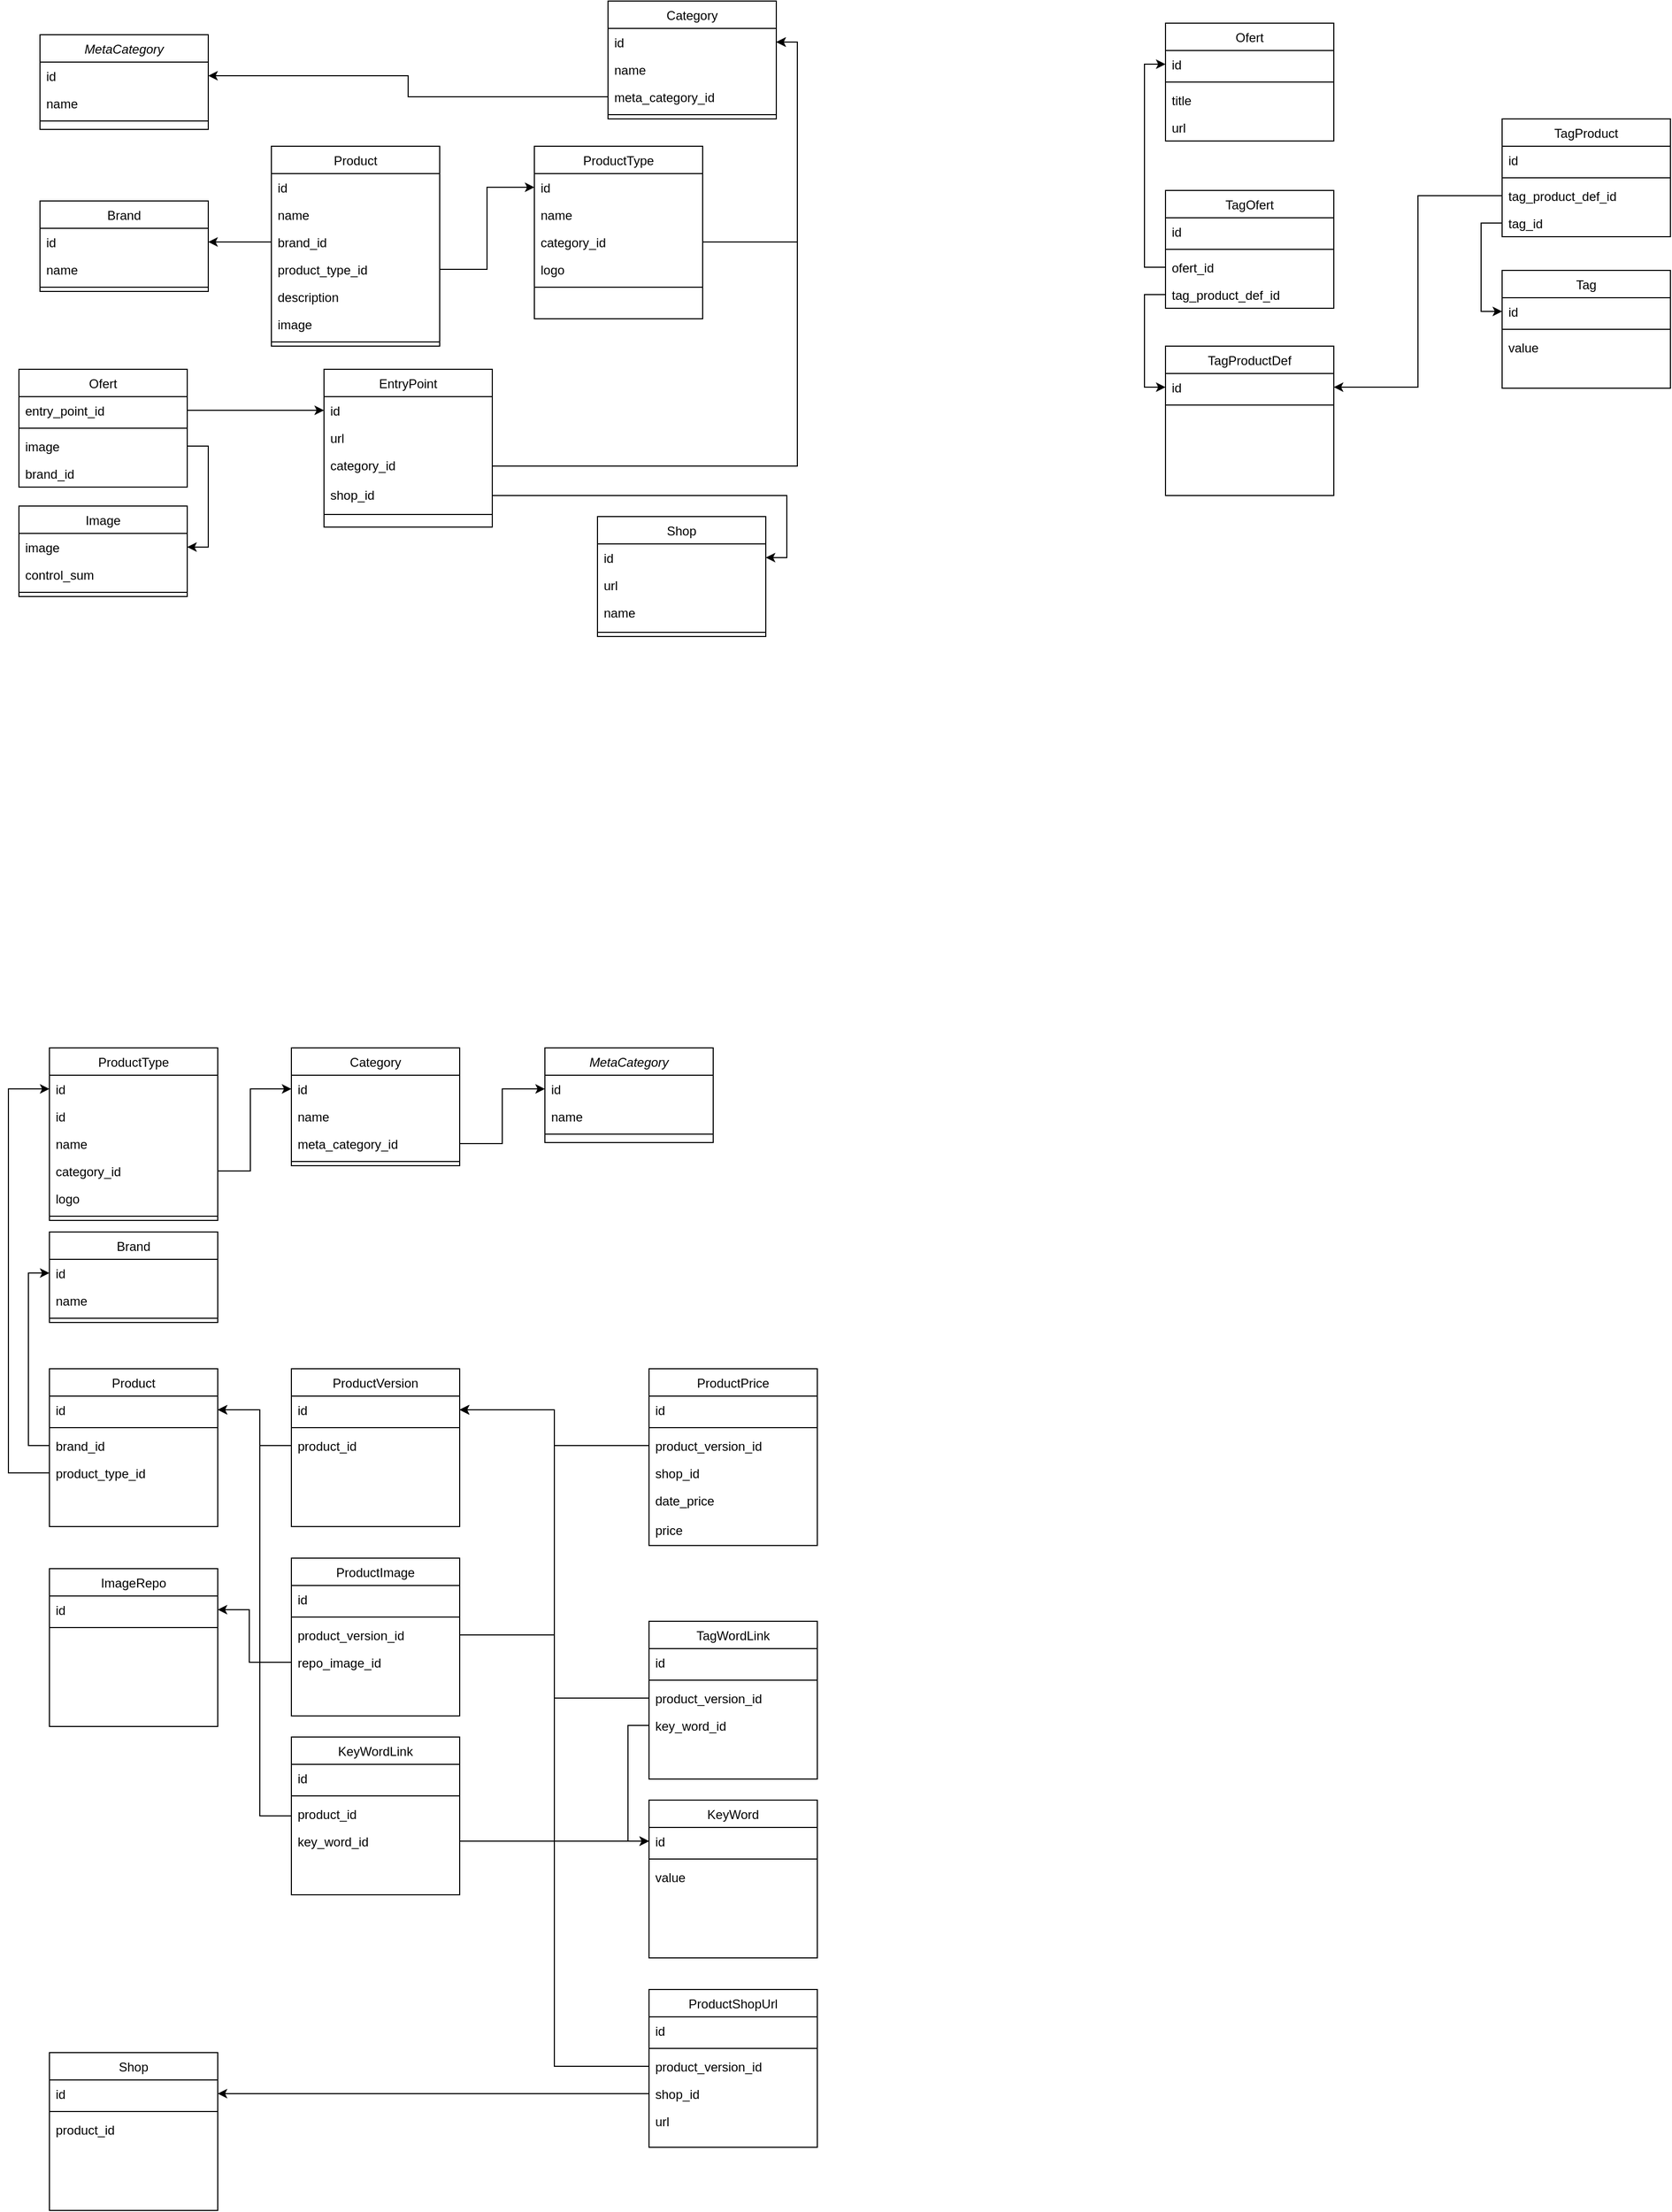 <mxfile version="13.8.5" type="github">
  <diagram id="C5RBs43oDa-KdzZeNtuy" name="Page-1">
    <mxGraphModel dx="1673" dy="896" grid="1" gridSize="10" guides="1" tooltips="1" connect="1" arrows="1" fold="1" page="1" pageScale="1" pageWidth="827" pageHeight="1169" math="0" shadow="0">
      <root>
        <mxCell id="WIyWlLk6GJQsqaUBKTNV-0" />
        <mxCell id="WIyWlLk6GJQsqaUBKTNV-1" parent="WIyWlLk6GJQsqaUBKTNV-0" />
        <mxCell id="pSO7c9IyqruNcpFI6PYj-7" style="edgeStyle=orthogonalEdgeStyle;rounded=0;orthogonalLoop=1;jettySize=auto;html=1;exitX=1;exitY=0.5;exitDx=0;exitDy=0;" parent="WIyWlLk6GJQsqaUBKTNV-1" source="pSO7c9IyqruNcpFI6PYj-18" target="zkfFHV4jXpPFQw0GAbJ--14" edge="1">
          <mxGeometry relative="1" as="geometry" />
        </mxCell>
        <mxCell id="pSO7c9IyqruNcpFI6PYj-8" style="edgeStyle=orthogonalEdgeStyle;rounded=0;orthogonalLoop=1;jettySize=auto;html=1;exitX=0;exitY=0.5;exitDx=0;exitDy=0;entryX=1;entryY=0.5;entryDx=0;entryDy=0;" parent="WIyWlLk6GJQsqaUBKTNV-1" source="zkfFHV4jXpPFQw0GAbJ--19" target="zkfFHV4jXpPFQw0GAbJ--1" edge="1">
          <mxGeometry relative="1" as="geometry" />
        </mxCell>
        <mxCell id="pSO7c9IyqruNcpFI6PYj-9" style="edgeStyle=orthogonalEdgeStyle;rounded=0;orthogonalLoop=1;jettySize=auto;html=1;exitX=1;exitY=0.5;exitDx=0;exitDy=0;entryX=1;entryY=0.5;entryDx=0;entryDy=0;" parent="WIyWlLk6GJQsqaUBKTNV-1" source="zkfFHV4jXpPFQw0GAbJ--8" target="pSO7c9IyqruNcpFI6PYj-34" edge="1">
          <mxGeometry relative="1" as="geometry" />
        </mxCell>
        <mxCell id="pSO7c9IyqruNcpFI6PYj-17" style="edgeStyle=orthogonalEdgeStyle;rounded=0;orthogonalLoop=1;jettySize=auto;html=1;entryX=1;entryY=0.5;entryDx=0;entryDy=0;" parent="WIyWlLk6GJQsqaUBKTNV-1" source="pSO7c9IyqruNcpFI6PYj-16" target="pSO7c9IyqruNcpFI6PYj-12" edge="1">
          <mxGeometry relative="1" as="geometry" />
        </mxCell>
        <mxCell id="zkfFHV4jXpPFQw0GAbJ--0" value="MetaCategory" style="swimlane;fontStyle=2;align=center;verticalAlign=top;childLayout=stackLayout;horizontal=1;startSize=26;horizontalStack=0;resizeParent=1;resizeLast=0;collapsible=1;marginBottom=0;rounded=0;shadow=0;strokeWidth=1;" parent="WIyWlLk6GJQsqaUBKTNV-1" vertex="1">
          <mxGeometry x="50" y="42" width="160" height="90" as="geometry">
            <mxRectangle x="230" y="140" width="160" height="26" as="alternateBounds" />
          </mxGeometry>
        </mxCell>
        <mxCell id="zkfFHV4jXpPFQw0GAbJ--1" value="id" style="text;align=left;verticalAlign=top;spacingLeft=4;spacingRight=4;overflow=hidden;rotatable=0;points=[[0,0.5],[1,0.5]];portConstraint=eastwest;" parent="zkfFHV4jXpPFQw0GAbJ--0" vertex="1">
          <mxGeometry y="26" width="160" height="26" as="geometry" />
        </mxCell>
        <mxCell id="pSO7c9IyqruNcpFI6PYj-35" value="name" style="text;align=left;verticalAlign=top;spacingLeft=4;spacingRight=4;overflow=hidden;rotatable=0;points=[[0,0.5],[1,0.5]];portConstraint=eastwest;" parent="zkfFHV4jXpPFQw0GAbJ--0" vertex="1">
          <mxGeometry y="52" width="160" height="26" as="geometry" />
        </mxCell>
        <mxCell id="zkfFHV4jXpPFQw0GAbJ--4" value="" style="line;html=1;strokeWidth=1;align=left;verticalAlign=middle;spacingTop=-1;spacingLeft=3;spacingRight=3;rotatable=0;labelPosition=right;points=[];portConstraint=eastwest;" parent="zkfFHV4jXpPFQw0GAbJ--0" vertex="1">
          <mxGeometry y="78" width="160" height="8" as="geometry" />
        </mxCell>
        <mxCell id="zkfFHV4jXpPFQw0GAbJ--17" value="Category" style="swimlane;fontStyle=0;align=center;verticalAlign=top;childLayout=stackLayout;horizontal=1;startSize=26;horizontalStack=0;resizeParent=1;resizeLast=0;collapsible=1;marginBottom=0;rounded=0;shadow=0;strokeWidth=1;" parent="WIyWlLk6GJQsqaUBKTNV-1" vertex="1">
          <mxGeometry x="590" y="10" width="160" height="112" as="geometry">
            <mxRectangle x="550" y="140" width="160" height="26" as="alternateBounds" />
          </mxGeometry>
        </mxCell>
        <mxCell id="pSO7c9IyqruNcpFI6PYj-34" value="id" style="text;align=left;verticalAlign=top;spacingLeft=4;spacingRight=4;overflow=hidden;rotatable=0;points=[[0,0.5],[1,0.5]];portConstraint=eastwest;" parent="zkfFHV4jXpPFQw0GAbJ--17" vertex="1">
          <mxGeometry y="26" width="160" height="26" as="geometry" />
        </mxCell>
        <mxCell id="zkfFHV4jXpPFQw0GAbJ--18" value="name" style="text;align=left;verticalAlign=top;spacingLeft=4;spacingRight=4;overflow=hidden;rotatable=0;points=[[0,0.5],[1,0.5]];portConstraint=eastwest;" parent="zkfFHV4jXpPFQw0GAbJ--17" vertex="1">
          <mxGeometry y="52" width="160" height="26" as="geometry" />
        </mxCell>
        <mxCell id="zkfFHV4jXpPFQw0GAbJ--19" value="meta_category_id" style="text;align=left;verticalAlign=top;spacingLeft=4;spacingRight=4;overflow=hidden;rotatable=0;points=[[0,0.5],[1,0.5]];portConstraint=eastwest;rounded=0;shadow=0;html=0;" parent="zkfFHV4jXpPFQw0GAbJ--17" vertex="1">
          <mxGeometry y="78" width="160" height="26" as="geometry" />
        </mxCell>
        <mxCell id="zkfFHV4jXpPFQw0GAbJ--23" value="" style="line;html=1;strokeWidth=1;align=left;verticalAlign=middle;spacingTop=-1;spacingLeft=3;spacingRight=3;rotatable=0;labelPosition=right;points=[];portConstraint=eastwest;" parent="zkfFHV4jXpPFQw0GAbJ--17" vertex="1">
          <mxGeometry y="104" width="160" height="8" as="geometry" />
        </mxCell>
        <mxCell id="pSO7c9IyqruNcpFI6PYj-22" style="edgeStyle=orthogonalEdgeStyle;rounded=0;orthogonalLoop=1;jettySize=auto;html=1;" parent="WIyWlLk6GJQsqaUBKTNV-1" source="pSO7c9IyqruNcpFI6PYj-4" target="pSO7c9IyqruNcpFI6PYj-21" edge="1">
          <mxGeometry relative="1" as="geometry" />
        </mxCell>
        <mxCell id="pSO7c9IyqruNcpFI6PYj-27" value="Product" style="swimlane;fontStyle=0;align=center;verticalAlign=top;childLayout=stackLayout;horizontal=1;startSize=26;horizontalStack=0;resizeParent=1;resizeLast=0;collapsible=1;marginBottom=0;rounded=0;shadow=0;strokeWidth=1;" parent="WIyWlLk6GJQsqaUBKTNV-1" vertex="1">
          <mxGeometry x="270" y="148" width="160" height="190" as="geometry">
            <mxRectangle x="550" y="140" width="160" height="26" as="alternateBounds" />
          </mxGeometry>
        </mxCell>
        <mxCell id="pSO7c9IyqruNcpFI6PYj-33" value="id" style="text;align=left;verticalAlign=top;spacingLeft=4;spacingRight=4;overflow=hidden;rotatable=0;points=[[0,0.5],[1,0.5]];portConstraint=eastwest;" parent="pSO7c9IyqruNcpFI6PYj-27" vertex="1">
          <mxGeometry y="26" width="160" height="26" as="geometry" />
        </mxCell>
        <mxCell id="pSO7c9IyqruNcpFI6PYj-28" value="name" style="text;align=left;verticalAlign=top;spacingLeft=4;spacingRight=4;overflow=hidden;rotatable=0;points=[[0,0.5],[1,0.5]];portConstraint=eastwest;" parent="pSO7c9IyqruNcpFI6PYj-27" vertex="1">
          <mxGeometry y="52" width="160" height="26" as="geometry" />
        </mxCell>
        <mxCell id="pSO7c9IyqruNcpFI6PYj-36" value="brand_id" style="text;align=left;verticalAlign=top;spacingLeft=4;spacingRight=4;overflow=hidden;rotatable=0;points=[[0,0.5],[1,0.5]];portConstraint=eastwest;rounded=0;shadow=0;html=0;" parent="pSO7c9IyqruNcpFI6PYj-27" vertex="1">
          <mxGeometry y="78" width="160" height="26" as="geometry" />
        </mxCell>
        <mxCell id="pSO7c9IyqruNcpFI6PYj-46" value="product_type_id" style="text;align=left;verticalAlign=top;spacingLeft=4;spacingRight=4;overflow=hidden;rotatable=0;points=[[0,0.5],[1,0.5]];portConstraint=eastwest;rounded=0;shadow=0;html=0;" parent="pSO7c9IyqruNcpFI6PYj-27" vertex="1">
          <mxGeometry y="104" width="160" height="26" as="geometry" />
        </mxCell>
        <mxCell id="pSO7c9IyqruNcpFI6PYj-29" value="description" style="text;align=left;verticalAlign=top;spacingLeft=4;spacingRight=4;overflow=hidden;rotatable=0;points=[[0,0.5],[1,0.5]];portConstraint=eastwest;rounded=0;shadow=0;html=0;" parent="pSO7c9IyqruNcpFI6PYj-27" vertex="1">
          <mxGeometry y="130" width="160" height="26" as="geometry" />
        </mxCell>
        <mxCell id="pSO7c9IyqruNcpFI6PYj-31" value="image" style="text;align=left;verticalAlign=top;spacingLeft=4;spacingRight=4;overflow=hidden;rotatable=0;points=[[0,0.5],[1,0.5]];portConstraint=eastwest;rounded=0;shadow=0;html=0;" parent="pSO7c9IyqruNcpFI6PYj-27" vertex="1">
          <mxGeometry y="156" width="160" height="26" as="geometry" />
        </mxCell>
        <mxCell id="pSO7c9IyqruNcpFI6PYj-30" value="" style="line;html=1;strokeWidth=1;align=left;verticalAlign=middle;spacingTop=-1;spacingLeft=3;spacingRight=3;rotatable=0;labelPosition=right;points=[];portConstraint=eastwest;" parent="pSO7c9IyqruNcpFI6PYj-27" vertex="1">
          <mxGeometry y="182" width="160" height="8" as="geometry" />
        </mxCell>
        <mxCell id="pSO7c9IyqruNcpFI6PYj-37" style="edgeStyle=orthogonalEdgeStyle;rounded=0;orthogonalLoop=1;jettySize=auto;html=1;entryX=1;entryY=0.5;entryDx=0;entryDy=0;" parent="WIyWlLk6GJQsqaUBKTNV-1" source="pSO7c9IyqruNcpFI6PYj-36" target="pSO7c9IyqruNcpFI6PYj-1" edge="1">
          <mxGeometry relative="1" as="geometry" />
        </mxCell>
        <mxCell id="zkfFHV4jXpPFQw0GAbJ--6" value="EntryPoint" style="swimlane;fontStyle=0;align=center;verticalAlign=top;childLayout=stackLayout;horizontal=1;startSize=26;horizontalStack=0;resizeParent=1;resizeLast=0;collapsible=1;marginBottom=0;rounded=0;shadow=0;strokeWidth=1;" parent="WIyWlLk6GJQsqaUBKTNV-1" vertex="1">
          <mxGeometry x="320" y="360" width="160" height="150" as="geometry">
            <mxRectangle x="254" y="380" width="160" height="26" as="alternateBounds" />
          </mxGeometry>
        </mxCell>
        <mxCell id="pSO7c9IyqruNcpFI6PYj-21" value="id" style="text;align=left;verticalAlign=top;spacingLeft=4;spacingRight=4;overflow=hidden;rotatable=0;points=[[0,0.5],[1,0.5]];portConstraint=eastwest;" parent="zkfFHV4jXpPFQw0GAbJ--6" vertex="1">
          <mxGeometry y="26" width="160" height="26" as="geometry" />
        </mxCell>
        <mxCell id="zkfFHV4jXpPFQw0GAbJ--7" value="url" style="text;align=left;verticalAlign=top;spacingLeft=4;spacingRight=4;overflow=hidden;rotatable=0;points=[[0,0.5],[1,0.5]];portConstraint=eastwest;" parent="zkfFHV4jXpPFQw0GAbJ--6" vertex="1">
          <mxGeometry y="52" width="160" height="26" as="geometry" />
        </mxCell>
        <mxCell id="zkfFHV4jXpPFQw0GAbJ--8" value="category_id&#xa;" style="text;align=left;verticalAlign=top;spacingLeft=4;spacingRight=4;overflow=hidden;rotatable=0;points=[[0,0.5],[1,0.5]];portConstraint=eastwest;rounded=0;shadow=0;html=0;" parent="zkfFHV4jXpPFQw0GAbJ--6" vertex="1">
          <mxGeometry y="78" width="160" height="28" as="geometry" />
        </mxCell>
        <mxCell id="pSO7c9IyqruNcpFI6PYj-16" value="shop_id" style="text;align=left;verticalAlign=top;spacingLeft=4;spacingRight=4;overflow=hidden;rotatable=0;points=[[0,0.5],[1,0.5]];portConstraint=eastwest;rounded=0;shadow=0;html=0;" parent="zkfFHV4jXpPFQw0GAbJ--6" vertex="1">
          <mxGeometry y="106" width="160" height="28" as="geometry" />
        </mxCell>
        <mxCell id="zkfFHV4jXpPFQw0GAbJ--9" value="" style="line;html=1;strokeWidth=1;align=left;verticalAlign=middle;spacingTop=-1;spacingLeft=3;spacingRight=3;rotatable=0;labelPosition=right;points=[];portConstraint=eastwest;" parent="zkfFHV4jXpPFQw0GAbJ--6" vertex="1">
          <mxGeometry y="134" width="160" height="8" as="geometry" />
        </mxCell>
        <mxCell id="pSO7c9IyqruNcpFI6PYj-0" value="Brand" style="swimlane;fontStyle=0;align=center;verticalAlign=top;childLayout=stackLayout;horizontal=1;startSize=26;horizontalStack=0;resizeParent=1;resizeLast=0;collapsible=1;marginBottom=0;rounded=0;shadow=0;strokeWidth=1;" parent="WIyWlLk6GJQsqaUBKTNV-1" vertex="1">
          <mxGeometry x="50" y="200" width="160" height="86" as="geometry">
            <mxRectangle x="340" y="380" width="170" height="26" as="alternateBounds" />
          </mxGeometry>
        </mxCell>
        <mxCell id="pSO7c9IyqruNcpFI6PYj-1" value="id" style="text;align=left;verticalAlign=top;spacingLeft=4;spacingRight=4;overflow=hidden;rotatable=0;points=[[0,0.5],[1,0.5]];portConstraint=eastwest;" parent="pSO7c9IyqruNcpFI6PYj-0" vertex="1">
          <mxGeometry y="26" width="160" height="26" as="geometry" />
        </mxCell>
        <mxCell id="pSO7c9IyqruNcpFI6PYj-25" value="name" style="text;align=left;verticalAlign=top;spacingLeft=4;spacingRight=4;overflow=hidden;rotatable=0;points=[[0,0.5],[1,0.5]];portConstraint=eastwest;" parent="pSO7c9IyqruNcpFI6PYj-0" vertex="1">
          <mxGeometry y="52" width="160" height="26" as="geometry" />
        </mxCell>
        <mxCell id="pSO7c9IyqruNcpFI6PYj-2" value="" style="line;html=1;strokeWidth=1;align=left;verticalAlign=middle;spacingTop=-1;spacingLeft=3;spacingRight=3;rotatable=0;labelPosition=right;points=[];portConstraint=eastwest;" parent="pSO7c9IyqruNcpFI6PYj-0" vertex="1">
          <mxGeometry y="78" width="160" height="8" as="geometry" />
        </mxCell>
        <mxCell id="pSO7c9IyqruNcpFI6PYj-39" value="ProductType" style="swimlane;fontStyle=0;align=center;verticalAlign=top;childLayout=stackLayout;horizontal=1;startSize=26;horizontalStack=0;resizeParent=1;resizeLast=0;collapsible=1;marginBottom=0;rounded=0;shadow=0;strokeWidth=1;" parent="WIyWlLk6GJQsqaUBKTNV-1" vertex="1">
          <mxGeometry x="520" y="148" width="160" height="164" as="geometry">
            <mxRectangle x="550" y="140" width="160" height="26" as="alternateBounds" />
          </mxGeometry>
        </mxCell>
        <mxCell id="pSO7c9IyqruNcpFI6PYj-40" value="id" style="text;align=left;verticalAlign=top;spacingLeft=4;spacingRight=4;overflow=hidden;rotatable=0;points=[[0,0.5],[1,0.5]];portConstraint=eastwest;" parent="pSO7c9IyqruNcpFI6PYj-39" vertex="1">
          <mxGeometry y="26" width="160" height="26" as="geometry" />
        </mxCell>
        <mxCell id="pSO7c9IyqruNcpFI6PYj-41" value="name" style="text;align=left;verticalAlign=top;spacingLeft=4;spacingRight=4;overflow=hidden;rotatable=0;points=[[0,0.5],[1,0.5]];portConstraint=eastwest;" parent="pSO7c9IyqruNcpFI6PYj-39" vertex="1">
          <mxGeometry y="52" width="160" height="26" as="geometry" />
        </mxCell>
        <mxCell id="pSO7c9IyqruNcpFI6PYj-42" value="category_id" style="text;align=left;verticalAlign=top;spacingLeft=4;spacingRight=4;overflow=hidden;rotatable=0;points=[[0,0.5],[1,0.5]];portConstraint=eastwest;rounded=0;shadow=0;html=0;" parent="pSO7c9IyqruNcpFI6PYj-39" vertex="1">
          <mxGeometry y="78" width="160" height="26" as="geometry" />
        </mxCell>
        <mxCell id="pSO7c9IyqruNcpFI6PYj-44" value="logo" style="text;align=left;verticalAlign=top;spacingLeft=4;spacingRight=4;overflow=hidden;rotatable=0;points=[[0,0.5],[1,0.5]];portConstraint=eastwest;rounded=0;shadow=0;html=0;" parent="pSO7c9IyqruNcpFI6PYj-39" vertex="1">
          <mxGeometry y="104" width="160" height="26" as="geometry" />
        </mxCell>
        <mxCell id="pSO7c9IyqruNcpFI6PYj-45" value="" style="line;html=1;strokeWidth=1;align=left;verticalAlign=middle;spacingTop=-1;spacingLeft=3;spacingRight=3;rotatable=0;labelPosition=right;points=[];portConstraint=eastwest;" parent="pSO7c9IyqruNcpFI6PYj-39" vertex="1">
          <mxGeometry y="130" width="160" height="8" as="geometry" />
        </mxCell>
        <mxCell id="pSO7c9IyqruNcpFI6PYj-47" style="edgeStyle=orthogonalEdgeStyle;rounded=0;orthogonalLoop=1;jettySize=auto;html=1;entryX=1;entryY=0.5;entryDx=0;entryDy=0;" parent="WIyWlLk6GJQsqaUBKTNV-1" source="pSO7c9IyqruNcpFI6PYj-42" target="pSO7c9IyqruNcpFI6PYj-34" edge="1">
          <mxGeometry relative="1" as="geometry" />
        </mxCell>
        <mxCell id="pSO7c9IyqruNcpFI6PYj-48" style="edgeStyle=orthogonalEdgeStyle;rounded=0;orthogonalLoop=1;jettySize=auto;html=1;" parent="WIyWlLk6GJQsqaUBKTNV-1" source="pSO7c9IyqruNcpFI6PYj-46" target="pSO7c9IyqruNcpFI6PYj-40" edge="1">
          <mxGeometry relative="1" as="geometry" />
        </mxCell>
        <mxCell id="a9gK2dNZ_xow6PRaigW9-16" style="edgeStyle=orthogonalEdgeStyle;rounded=0;orthogonalLoop=1;jettySize=auto;html=1;exitX=0;exitY=0.5;exitDx=0;exitDy=0;entryX=1;entryY=0.5;entryDx=0;entryDy=0;" parent="WIyWlLk6GJQsqaUBKTNV-1" source="a9gK2dNZ_xow6PRaigW9-15" target="a9gK2dNZ_xow6PRaigW9-7" edge="1">
          <mxGeometry relative="1" as="geometry">
            <Array as="points">
              <mxPoint x="259" y="1383" />
              <mxPoint x="259" y="1349" />
            </Array>
          </mxGeometry>
        </mxCell>
        <mxCell id="a9gK2dNZ_xow6PRaigW9-26" style="edgeStyle=orthogonalEdgeStyle;rounded=0;orthogonalLoop=1;jettySize=auto;html=1;entryX=0;entryY=0.5;entryDx=0;entryDy=0;" parent="WIyWlLk6GJQsqaUBKTNV-1" source="a9gK2dNZ_xow6PRaigW9-25" target="a9gK2dNZ_xow6PRaigW9-23" edge="1">
          <mxGeometry relative="1" as="geometry" />
        </mxCell>
        <mxCell id="a9gK2dNZ_xow6PRaigW9-37" style="edgeStyle=orthogonalEdgeStyle;rounded=0;orthogonalLoop=1;jettySize=auto;html=1;entryX=1;entryY=0.5;entryDx=0;entryDy=0;" parent="WIyWlLk6GJQsqaUBKTNV-1" source="a9gK2dNZ_xow6PRaigW9-28" target="a9gK2dNZ_xow6PRaigW9-13" edge="1">
          <mxGeometry relative="1" as="geometry" />
        </mxCell>
        <mxCell id="a9gK2dNZ_xow6PRaigW9-38" style="edgeStyle=orthogonalEdgeStyle;rounded=0;orthogonalLoop=1;jettySize=auto;html=1;entryX=1;entryY=0.5;entryDx=0;entryDy=0;" parent="WIyWlLk6GJQsqaUBKTNV-1" source="a9gK2dNZ_xow6PRaigW9-20" target="a9gK2dNZ_xow6PRaigW9-13" edge="1">
          <mxGeometry relative="1" as="geometry" />
        </mxCell>
        <mxCell id="pSO7c9IyqruNcpFI6PYj-3" value="Ofert" style="swimlane;fontStyle=0;align=center;verticalAlign=top;childLayout=stackLayout;horizontal=1;startSize=26;horizontalStack=0;resizeParent=1;resizeLast=0;collapsible=1;marginBottom=0;rounded=0;shadow=0;strokeWidth=1;" parent="WIyWlLk6GJQsqaUBKTNV-1" vertex="1">
          <mxGeometry x="30" y="360" width="160" height="112" as="geometry">
            <mxRectangle x="340" y="380" width="170" height="26" as="alternateBounds" />
          </mxGeometry>
        </mxCell>
        <mxCell id="pSO7c9IyqruNcpFI6PYj-4" value="entry_point_id" style="text;align=left;verticalAlign=top;spacingLeft=4;spacingRight=4;overflow=hidden;rotatable=0;points=[[0,0.5],[1,0.5]];portConstraint=eastwest;" parent="pSO7c9IyqruNcpFI6PYj-3" vertex="1">
          <mxGeometry y="26" width="160" height="26" as="geometry" />
        </mxCell>
        <mxCell id="pSO7c9IyqruNcpFI6PYj-5" value="" style="line;html=1;strokeWidth=1;align=left;verticalAlign=middle;spacingTop=-1;spacingLeft=3;spacingRight=3;rotatable=0;labelPosition=right;points=[];portConstraint=eastwest;" parent="pSO7c9IyqruNcpFI6PYj-3" vertex="1">
          <mxGeometry y="52" width="160" height="8" as="geometry" />
        </mxCell>
        <mxCell id="pSO7c9IyqruNcpFI6PYj-18" value="image" style="text;align=left;verticalAlign=top;spacingLeft=4;spacingRight=4;overflow=hidden;rotatable=0;points=[[0,0.5],[1,0.5]];portConstraint=eastwest;" parent="pSO7c9IyqruNcpFI6PYj-3" vertex="1">
          <mxGeometry y="60" width="160" height="26" as="geometry" />
        </mxCell>
        <mxCell id="pSO7c9IyqruNcpFI6PYj-23" value="brand_id" style="text;align=left;verticalAlign=top;spacingLeft=4;spacingRight=4;overflow=hidden;rotatable=0;points=[[0,0.5],[1,0.5]];portConstraint=eastwest;" parent="pSO7c9IyqruNcpFI6PYj-3" vertex="1">
          <mxGeometry y="86" width="160" height="26" as="geometry" />
        </mxCell>
        <mxCell id="zkfFHV4jXpPFQw0GAbJ--13" value="Image" style="swimlane;fontStyle=0;align=center;verticalAlign=top;childLayout=stackLayout;horizontal=1;startSize=26;horizontalStack=0;resizeParent=1;resizeLast=0;collapsible=1;marginBottom=0;rounded=0;shadow=0;strokeWidth=1;" parent="WIyWlLk6GJQsqaUBKTNV-1" vertex="1">
          <mxGeometry x="30" y="490" width="160" height="86" as="geometry">
            <mxRectangle x="340" y="380" width="170" height="26" as="alternateBounds" />
          </mxGeometry>
        </mxCell>
        <mxCell id="zkfFHV4jXpPFQw0GAbJ--14" value="image" style="text;align=left;verticalAlign=top;spacingLeft=4;spacingRight=4;overflow=hidden;rotatable=0;points=[[0,0.5],[1,0.5]];portConstraint=eastwest;" parent="zkfFHV4jXpPFQw0GAbJ--13" vertex="1">
          <mxGeometry y="26" width="160" height="26" as="geometry" />
        </mxCell>
        <mxCell id="pSO7c9IyqruNcpFI6PYj-26" value="control_sum" style="text;align=left;verticalAlign=top;spacingLeft=4;spacingRight=4;overflow=hidden;rotatable=0;points=[[0,0.5],[1,0.5]];portConstraint=eastwest;" parent="zkfFHV4jXpPFQw0GAbJ--13" vertex="1">
          <mxGeometry y="52" width="160" height="26" as="geometry" />
        </mxCell>
        <mxCell id="zkfFHV4jXpPFQw0GAbJ--15" value="" style="line;html=1;strokeWidth=1;align=left;verticalAlign=middle;spacingTop=-1;spacingLeft=3;spacingRight=3;rotatable=0;labelPosition=right;points=[];portConstraint=eastwest;" parent="zkfFHV4jXpPFQw0GAbJ--13" vertex="1">
          <mxGeometry y="78" width="160" height="8" as="geometry" />
        </mxCell>
        <mxCell id="a9gK2dNZ_xow6PRaigW9-46" style="edgeStyle=orthogonalEdgeStyle;rounded=0;orthogonalLoop=1;jettySize=auto;html=1;entryX=1;entryY=0.5;entryDx=0;entryDy=0;" parent="WIyWlLk6GJQsqaUBKTNV-1" source="a9gK2dNZ_xow6PRaigW9-43" target="a9gK2dNZ_xow6PRaigW9-13" edge="1">
          <mxGeometry relative="1" as="geometry" />
        </mxCell>
        <mxCell id="pSO7c9IyqruNcpFI6PYj-11" value="Shop" style="swimlane;fontStyle=0;align=center;verticalAlign=top;childLayout=stackLayout;horizontal=1;startSize=26;horizontalStack=0;resizeParent=1;resizeLast=0;collapsible=1;marginBottom=0;rounded=0;shadow=0;strokeWidth=1;" parent="WIyWlLk6GJQsqaUBKTNV-1" vertex="1">
          <mxGeometry x="580" y="500" width="160" height="114" as="geometry">
            <mxRectangle x="130" y="380" width="160" height="26" as="alternateBounds" />
          </mxGeometry>
        </mxCell>
        <mxCell id="pSO7c9IyqruNcpFI6PYj-12" value="id" style="text;align=left;verticalAlign=top;spacingLeft=4;spacingRight=4;overflow=hidden;rotatable=0;points=[[0,0.5],[1,0.5]];portConstraint=eastwest;" parent="pSO7c9IyqruNcpFI6PYj-11" vertex="1">
          <mxGeometry y="26" width="160" height="26" as="geometry" />
        </mxCell>
        <mxCell id="pSO7c9IyqruNcpFI6PYj-20" value="url" style="text;align=left;verticalAlign=top;spacingLeft=4;spacingRight=4;overflow=hidden;rotatable=0;points=[[0,0.5],[1,0.5]];portConstraint=eastwest;" parent="pSO7c9IyqruNcpFI6PYj-11" vertex="1">
          <mxGeometry y="52" width="160" height="26" as="geometry" />
        </mxCell>
        <mxCell id="pSO7c9IyqruNcpFI6PYj-13" value="name" style="text;align=left;verticalAlign=top;spacingLeft=4;spacingRight=4;overflow=hidden;rotatable=0;points=[[0,0.5],[1,0.5]];portConstraint=eastwest;rounded=0;shadow=0;html=0;" parent="pSO7c9IyqruNcpFI6PYj-11" vertex="1">
          <mxGeometry y="78" width="160" height="28" as="geometry" />
        </mxCell>
        <mxCell id="pSO7c9IyqruNcpFI6PYj-14" value="" style="line;html=1;strokeWidth=1;align=left;verticalAlign=middle;spacingTop=-1;spacingLeft=3;spacingRight=3;rotatable=0;labelPosition=right;points=[];portConstraint=eastwest;" parent="pSO7c9IyqruNcpFI6PYj-11" vertex="1">
          <mxGeometry y="106" width="160" height="8" as="geometry" />
        </mxCell>
        <mxCell id="a9gK2dNZ_xow6PRaigW9-51" style="edgeStyle=orthogonalEdgeStyle;rounded=0;orthogonalLoop=1;jettySize=auto;html=1;entryX=1;entryY=0.5;entryDx=0;entryDy=0;" parent="WIyWlLk6GJQsqaUBKTNV-1" source="a9gK2dNZ_xow6PRaigW9-44" target="a9gK2dNZ_xow6PRaigW9-48" edge="1">
          <mxGeometry relative="1" as="geometry" />
        </mxCell>
        <mxCell id="a9gK2dNZ_xow6PRaigW9-56" style="edgeStyle=orthogonalEdgeStyle;rounded=0;orthogonalLoop=1;jettySize=auto;html=1;entryX=1;entryY=0.5;entryDx=0;entryDy=0;" parent="WIyWlLk6GJQsqaUBKTNV-1" source="a9gK2dNZ_xow6PRaigW9-52" target="a9gK2dNZ_xow6PRaigW9-7" edge="1">
          <mxGeometry relative="1" as="geometry">
            <Array as="points">
              <mxPoint x="259" y="1349" />
            </Array>
          </mxGeometry>
        </mxCell>
        <mxCell id="a9gK2dNZ_xow6PRaigW9-59" style="edgeStyle=orthogonalEdgeStyle;rounded=0;orthogonalLoop=1;jettySize=auto;html=1;entryX=0;entryY=0.5;entryDx=0;entryDy=0;" parent="WIyWlLk6GJQsqaUBKTNV-1" source="a9gK2dNZ_xow6PRaigW9-58" target="a9gK2dNZ_xow6PRaigW9-23" edge="1">
          <mxGeometry relative="1" as="geometry" />
        </mxCell>
        <mxCell id="a9gK2dNZ_xow6PRaigW9-69" style="edgeStyle=orthogonalEdgeStyle;rounded=0;orthogonalLoop=1;jettySize=auto;html=1;entryX=1;entryY=0.5;entryDx=0;entryDy=0;" parent="WIyWlLk6GJQsqaUBKTNV-1" source="a9gK2dNZ_xow6PRaigW9-68" target="a9gK2dNZ_xow6PRaigW9-62" edge="1">
          <mxGeometry relative="1" as="geometry">
            <Array as="points">
              <mxPoint x="249" y="1589" />
              <mxPoint x="249" y="1539" />
            </Array>
          </mxGeometry>
        </mxCell>
        <mxCell id="a9gK2dNZ_xow6PRaigW9-70" style="edgeStyle=orthogonalEdgeStyle;rounded=0;orthogonalLoop=1;jettySize=auto;html=1;exitX=1;exitY=0.5;exitDx=0;exitDy=0;entryX=1;entryY=0.5;entryDx=0;entryDy=0;" parent="WIyWlLk6GJQsqaUBKTNV-1" source="a9gK2dNZ_xow6PRaigW9-67" target="a9gK2dNZ_xow6PRaigW9-13" edge="1">
          <mxGeometry relative="1" as="geometry">
            <Array as="points">
              <mxPoint x="539" y="1563" />
              <mxPoint x="539" y="1349" />
            </Array>
          </mxGeometry>
        </mxCell>
        <mxCell id="a9gK2dNZ_xow6PRaigW9-90" style="edgeStyle=orthogonalEdgeStyle;rounded=0;orthogonalLoop=1;jettySize=auto;html=1;entryX=0;entryY=0.5;entryDx=0;entryDy=0;" parent="WIyWlLk6GJQsqaUBKTNV-1" source="a9gK2dNZ_xow6PRaigW9-89" target="a9gK2dNZ_xow6PRaigW9-84" edge="1">
          <mxGeometry relative="1" as="geometry" />
        </mxCell>
        <mxCell id="a9gK2dNZ_xow6PRaigW9-6" value="Product" style="swimlane;fontStyle=0;align=center;verticalAlign=top;childLayout=stackLayout;horizontal=1;startSize=26;horizontalStack=0;resizeParent=1;resizeLast=0;collapsible=1;marginBottom=0;rounded=0;shadow=0;strokeWidth=1;" parent="WIyWlLk6GJQsqaUBKTNV-1" vertex="1">
          <mxGeometry x="59" y="1310" width="160" height="150" as="geometry">
            <mxRectangle x="254" y="380" width="160" height="26" as="alternateBounds" />
          </mxGeometry>
        </mxCell>
        <mxCell id="a9gK2dNZ_xow6PRaigW9-7" value="id" style="text;align=left;verticalAlign=top;spacingLeft=4;spacingRight=4;overflow=hidden;rotatable=0;points=[[0,0.5],[1,0.5]];portConstraint=eastwest;" parent="a9gK2dNZ_xow6PRaigW9-6" vertex="1">
          <mxGeometry y="26" width="160" height="26" as="geometry" />
        </mxCell>
        <mxCell id="a9gK2dNZ_xow6PRaigW9-8" value="" style="line;html=1;strokeWidth=1;align=left;verticalAlign=middle;spacingTop=-1;spacingLeft=3;spacingRight=3;rotatable=0;labelPosition=right;points=[];portConstraint=eastwest;" parent="a9gK2dNZ_xow6PRaigW9-6" vertex="1">
          <mxGeometry y="52" width="160" height="8" as="geometry" />
        </mxCell>
        <mxCell id="a9gK2dNZ_xow6PRaigW9-89" value="brand_id" style="text;align=left;verticalAlign=top;spacingLeft=4;spacingRight=4;overflow=hidden;rotatable=0;points=[[0,0.5],[1,0.5]];portConstraint=eastwest;" parent="a9gK2dNZ_xow6PRaigW9-6" vertex="1">
          <mxGeometry y="60" width="160" height="26" as="geometry" />
        </mxCell>
        <mxCell id="a9gK2dNZ_xow6PRaigW9-108" value="product_type_id" style="text;align=left;verticalAlign=top;spacingLeft=4;spacingRight=4;overflow=hidden;rotatable=0;points=[[0,0.5],[1,0.5]];portConstraint=eastwest;rounded=0;shadow=0;html=0;" parent="a9gK2dNZ_xow6PRaigW9-6" vertex="1">
          <mxGeometry y="86" width="160" height="26" as="geometry" />
        </mxCell>
        <mxCell id="a9gK2dNZ_xow6PRaigW9-12" value="ProductVersion" style="swimlane;fontStyle=0;align=center;verticalAlign=top;childLayout=stackLayout;horizontal=1;startSize=26;horizontalStack=0;resizeParent=1;resizeLast=0;collapsible=1;marginBottom=0;rounded=0;shadow=0;strokeWidth=1;" parent="WIyWlLk6GJQsqaUBKTNV-1" vertex="1">
          <mxGeometry x="289" y="1310" width="160" height="150" as="geometry">
            <mxRectangle x="254" y="380" width="160" height="26" as="alternateBounds" />
          </mxGeometry>
        </mxCell>
        <mxCell id="a9gK2dNZ_xow6PRaigW9-13" value="id" style="text;align=left;verticalAlign=top;spacingLeft=4;spacingRight=4;overflow=hidden;rotatable=0;points=[[0,0.5],[1,0.5]];portConstraint=eastwest;" parent="a9gK2dNZ_xow6PRaigW9-12" vertex="1">
          <mxGeometry y="26" width="160" height="26" as="geometry" />
        </mxCell>
        <mxCell id="a9gK2dNZ_xow6PRaigW9-14" value="" style="line;html=1;strokeWidth=1;align=left;verticalAlign=middle;spacingTop=-1;spacingLeft=3;spacingRight=3;rotatable=0;labelPosition=right;points=[];portConstraint=eastwest;" parent="a9gK2dNZ_xow6PRaigW9-12" vertex="1">
          <mxGeometry y="52" width="160" height="8" as="geometry" />
        </mxCell>
        <mxCell id="a9gK2dNZ_xow6PRaigW9-15" value="product_id" style="text;align=left;verticalAlign=top;spacingLeft=4;spacingRight=4;overflow=hidden;rotatable=0;points=[[0,0.5],[1,0.5]];portConstraint=eastwest;" parent="a9gK2dNZ_xow6PRaigW9-12" vertex="1">
          <mxGeometry y="60" width="160" height="26" as="geometry" />
        </mxCell>
        <mxCell id="a9gK2dNZ_xow6PRaigW9-0" value="ProductPrice" style="swimlane;fontStyle=0;align=center;verticalAlign=top;childLayout=stackLayout;horizontal=1;startSize=26;horizontalStack=0;resizeParent=1;resizeLast=0;collapsible=1;marginBottom=0;rounded=0;shadow=0;strokeWidth=1;" parent="WIyWlLk6GJQsqaUBKTNV-1" vertex="1">
          <mxGeometry x="629" y="1310" width="160" height="168" as="geometry">
            <mxRectangle x="254" y="380" width="160" height="26" as="alternateBounds" />
          </mxGeometry>
        </mxCell>
        <mxCell id="a9gK2dNZ_xow6PRaigW9-1" value="id" style="text;align=left;verticalAlign=top;spacingLeft=4;spacingRight=4;overflow=hidden;rotatable=0;points=[[0,0.5],[1,0.5]];portConstraint=eastwest;" parent="a9gK2dNZ_xow6PRaigW9-0" vertex="1">
          <mxGeometry y="26" width="160" height="26" as="geometry" />
        </mxCell>
        <mxCell id="a9gK2dNZ_xow6PRaigW9-5" value="" style="line;html=1;strokeWidth=1;align=left;verticalAlign=middle;spacingTop=-1;spacingLeft=3;spacingRight=3;rotatable=0;labelPosition=right;points=[];portConstraint=eastwest;" parent="a9gK2dNZ_xow6PRaigW9-0" vertex="1">
          <mxGeometry y="52" width="160" height="8" as="geometry" />
        </mxCell>
        <mxCell id="a9gK2dNZ_xow6PRaigW9-28" value="product_version_id" style="text;align=left;verticalAlign=top;spacingLeft=4;spacingRight=4;overflow=hidden;rotatable=0;points=[[0,0.5],[1,0.5]];portConstraint=eastwest;" parent="a9gK2dNZ_xow6PRaigW9-0" vertex="1">
          <mxGeometry y="60" width="160" height="26" as="geometry" />
        </mxCell>
        <mxCell id="a9gK2dNZ_xow6PRaigW9-35" value="shop_id" style="text;align=left;verticalAlign=top;spacingLeft=4;spacingRight=4;overflow=hidden;rotatable=0;points=[[0,0.5],[1,0.5]];portConstraint=eastwest;" parent="a9gK2dNZ_xow6PRaigW9-0" vertex="1">
          <mxGeometry y="86" width="160" height="26" as="geometry" />
        </mxCell>
        <mxCell id="a9gK2dNZ_xow6PRaigW9-36" value="date_price" style="text;align=left;verticalAlign=top;spacingLeft=4;spacingRight=4;overflow=hidden;rotatable=0;points=[[0,0.5],[1,0.5]];portConstraint=eastwest;" parent="a9gK2dNZ_xow6PRaigW9-0" vertex="1">
          <mxGeometry y="112" width="160" height="28" as="geometry" />
        </mxCell>
        <mxCell id="a9gK2dNZ_xow6PRaigW9-39" value="price" style="text;align=left;verticalAlign=top;spacingLeft=4;spacingRight=4;overflow=hidden;rotatable=0;points=[[0,0.5],[1,0.5]];portConstraint=eastwest;" parent="a9gK2dNZ_xow6PRaigW9-0" vertex="1">
          <mxGeometry y="140" width="160" height="28" as="geometry" />
        </mxCell>
        <mxCell id="a9gK2dNZ_xow6PRaigW9-17" value="TagWordLink" style="swimlane;fontStyle=0;align=center;verticalAlign=top;childLayout=stackLayout;horizontal=1;startSize=26;horizontalStack=0;resizeParent=1;resizeLast=0;collapsible=1;marginBottom=0;rounded=0;shadow=0;strokeWidth=1;" parent="WIyWlLk6GJQsqaUBKTNV-1" vertex="1">
          <mxGeometry x="629" y="1550" width="160" height="150" as="geometry">
            <mxRectangle x="254" y="380" width="160" height="26" as="alternateBounds" />
          </mxGeometry>
        </mxCell>
        <mxCell id="a9gK2dNZ_xow6PRaigW9-18" value="id" style="text;align=left;verticalAlign=top;spacingLeft=4;spacingRight=4;overflow=hidden;rotatable=0;points=[[0,0.5],[1,0.5]];portConstraint=eastwest;" parent="a9gK2dNZ_xow6PRaigW9-17" vertex="1">
          <mxGeometry y="26" width="160" height="26" as="geometry" />
        </mxCell>
        <mxCell id="a9gK2dNZ_xow6PRaigW9-19" value="" style="line;html=1;strokeWidth=1;align=left;verticalAlign=middle;spacingTop=-1;spacingLeft=3;spacingRight=3;rotatable=0;labelPosition=right;points=[];portConstraint=eastwest;" parent="a9gK2dNZ_xow6PRaigW9-17" vertex="1">
          <mxGeometry y="52" width="160" height="8" as="geometry" />
        </mxCell>
        <mxCell id="a9gK2dNZ_xow6PRaigW9-20" value="product_version_id" style="text;align=left;verticalAlign=top;spacingLeft=4;spacingRight=4;overflow=hidden;rotatable=0;points=[[0,0.5],[1,0.5]];portConstraint=eastwest;" parent="a9gK2dNZ_xow6PRaigW9-17" vertex="1">
          <mxGeometry y="60" width="160" height="26" as="geometry" />
        </mxCell>
        <mxCell id="a9gK2dNZ_xow6PRaigW9-25" value="key_word_id" style="text;align=left;verticalAlign=top;spacingLeft=4;spacingRight=4;overflow=hidden;rotatable=0;points=[[0,0.5],[1,0.5]];portConstraint=eastwest;" parent="a9gK2dNZ_xow6PRaigW9-17" vertex="1">
          <mxGeometry y="86" width="160" height="26" as="geometry" />
        </mxCell>
        <mxCell id="a9gK2dNZ_xow6PRaigW9-101" value="ProductType" style="swimlane;fontStyle=0;align=center;verticalAlign=top;childLayout=stackLayout;horizontal=1;startSize=26;horizontalStack=0;resizeParent=1;resizeLast=0;collapsible=1;marginBottom=0;rounded=0;shadow=0;strokeWidth=1;" parent="WIyWlLk6GJQsqaUBKTNV-1" vertex="1">
          <mxGeometry x="59" y="1005" width="160" height="164" as="geometry">
            <mxRectangle x="550" y="140" width="160" height="26" as="alternateBounds" />
          </mxGeometry>
        </mxCell>
        <mxCell id="a9gK2dNZ_xow6PRaigW9-110" value="id" style="text;align=left;verticalAlign=top;spacingLeft=4;spacingRight=4;overflow=hidden;rotatable=0;points=[[0,0.5],[1,0.5]];portConstraint=eastwest;" parent="a9gK2dNZ_xow6PRaigW9-101" vertex="1">
          <mxGeometry y="26" width="160" height="26" as="geometry" />
        </mxCell>
        <mxCell id="a9gK2dNZ_xow6PRaigW9-102" value="id" style="text;align=left;verticalAlign=top;spacingLeft=4;spacingRight=4;overflow=hidden;rotatable=0;points=[[0,0.5],[1,0.5]];portConstraint=eastwest;" parent="a9gK2dNZ_xow6PRaigW9-101" vertex="1">
          <mxGeometry y="52" width="160" height="26" as="geometry" />
        </mxCell>
        <mxCell id="a9gK2dNZ_xow6PRaigW9-103" value="name" style="text;align=left;verticalAlign=top;spacingLeft=4;spacingRight=4;overflow=hidden;rotatable=0;points=[[0,0.5],[1,0.5]];portConstraint=eastwest;" parent="a9gK2dNZ_xow6PRaigW9-101" vertex="1">
          <mxGeometry y="78" width="160" height="26" as="geometry" />
        </mxCell>
        <mxCell id="a9gK2dNZ_xow6PRaigW9-104" value="category_id" style="text;align=left;verticalAlign=top;spacingLeft=4;spacingRight=4;overflow=hidden;rotatable=0;points=[[0,0.5],[1,0.5]];portConstraint=eastwest;rounded=0;shadow=0;html=0;" parent="a9gK2dNZ_xow6PRaigW9-101" vertex="1">
          <mxGeometry y="104" width="160" height="26" as="geometry" />
        </mxCell>
        <mxCell id="a9gK2dNZ_xow6PRaigW9-105" value="logo" style="text;align=left;verticalAlign=top;spacingLeft=4;spacingRight=4;overflow=hidden;rotatable=0;points=[[0,0.5],[1,0.5]];portConstraint=eastwest;rounded=0;shadow=0;html=0;" parent="a9gK2dNZ_xow6PRaigW9-101" vertex="1">
          <mxGeometry y="130" width="160" height="26" as="geometry" />
        </mxCell>
        <mxCell id="a9gK2dNZ_xow6PRaigW9-106" value="" style="line;html=1;strokeWidth=1;align=left;verticalAlign=middle;spacingTop=-1;spacingLeft=3;spacingRight=3;rotatable=0;labelPosition=right;points=[];portConstraint=eastwest;" parent="a9gK2dNZ_xow6PRaigW9-101" vertex="1">
          <mxGeometry y="156" width="160" height="8" as="geometry" />
        </mxCell>
        <mxCell id="a9gK2dNZ_xow6PRaigW9-95" value="Category" style="swimlane;fontStyle=0;align=center;verticalAlign=top;childLayout=stackLayout;horizontal=1;startSize=26;horizontalStack=0;resizeParent=1;resizeLast=0;collapsible=1;marginBottom=0;rounded=0;shadow=0;strokeWidth=1;" parent="WIyWlLk6GJQsqaUBKTNV-1" vertex="1">
          <mxGeometry x="289" y="1005" width="160" height="112" as="geometry">
            <mxRectangle x="550" y="140" width="160" height="26" as="alternateBounds" />
          </mxGeometry>
        </mxCell>
        <mxCell id="a9gK2dNZ_xow6PRaigW9-96" value="id" style="text;align=left;verticalAlign=top;spacingLeft=4;spacingRight=4;overflow=hidden;rotatable=0;points=[[0,0.5],[1,0.5]];portConstraint=eastwest;" parent="a9gK2dNZ_xow6PRaigW9-95" vertex="1">
          <mxGeometry y="26" width="160" height="26" as="geometry" />
        </mxCell>
        <mxCell id="a9gK2dNZ_xow6PRaigW9-97" value="name" style="text;align=left;verticalAlign=top;spacingLeft=4;spacingRight=4;overflow=hidden;rotatable=0;points=[[0,0.5],[1,0.5]];portConstraint=eastwest;" parent="a9gK2dNZ_xow6PRaigW9-95" vertex="1">
          <mxGeometry y="52" width="160" height="26" as="geometry" />
        </mxCell>
        <mxCell id="a9gK2dNZ_xow6PRaigW9-98" value="meta_category_id" style="text;align=left;verticalAlign=top;spacingLeft=4;spacingRight=4;overflow=hidden;rotatable=0;points=[[0,0.5],[1,0.5]];portConstraint=eastwest;rounded=0;shadow=0;html=0;" parent="a9gK2dNZ_xow6PRaigW9-95" vertex="1">
          <mxGeometry y="78" width="160" height="26" as="geometry" />
        </mxCell>
        <mxCell id="a9gK2dNZ_xow6PRaigW9-99" value="" style="line;html=1;strokeWidth=1;align=left;verticalAlign=middle;spacingTop=-1;spacingLeft=3;spacingRight=3;rotatable=0;labelPosition=right;points=[];portConstraint=eastwest;" parent="a9gK2dNZ_xow6PRaigW9-95" vertex="1">
          <mxGeometry y="104" width="160" height="8" as="geometry" />
        </mxCell>
        <mxCell id="a9gK2dNZ_xow6PRaigW9-91" value="MetaCategory" style="swimlane;fontStyle=2;align=center;verticalAlign=top;childLayout=stackLayout;horizontal=1;startSize=26;horizontalStack=0;resizeParent=1;resizeLast=0;collapsible=1;marginBottom=0;rounded=0;shadow=0;strokeWidth=1;" parent="WIyWlLk6GJQsqaUBKTNV-1" vertex="1">
          <mxGeometry x="530" y="1005" width="160" height="90" as="geometry">
            <mxRectangle x="230" y="140" width="160" height="26" as="alternateBounds" />
          </mxGeometry>
        </mxCell>
        <mxCell id="a9gK2dNZ_xow6PRaigW9-92" value="id" style="text;align=left;verticalAlign=top;spacingLeft=4;spacingRight=4;overflow=hidden;rotatable=0;points=[[0,0.5],[1,0.5]];portConstraint=eastwest;" parent="a9gK2dNZ_xow6PRaigW9-91" vertex="1">
          <mxGeometry y="26" width="160" height="26" as="geometry" />
        </mxCell>
        <mxCell id="a9gK2dNZ_xow6PRaigW9-93" value="name" style="text;align=left;verticalAlign=top;spacingLeft=4;spacingRight=4;overflow=hidden;rotatable=0;points=[[0,0.5],[1,0.5]];portConstraint=eastwest;" parent="a9gK2dNZ_xow6PRaigW9-91" vertex="1">
          <mxGeometry y="52" width="160" height="26" as="geometry" />
        </mxCell>
        <mxCell id="a9gK2dNZ_xow6PRaigW9-94" value="" style="line;html=1;strokeWidth=1;align=left;verticalAlign=middle;spacingTop=-1;spacingLeft=3;spacingRight=3;rotatable=0;labelPosition=right;points=[];portConstraint=eastwest;" parent="a9gK2dNZ_xow6PRaigW9-91" vertex="1">
          <mxGeometry y="78" width="160" height="8" as="geometry" />
        </mxCell>
        <mxCell id="a9gK2dNZ_xow6PRaigW9-22" value="KeyWord" style="swimlane;fontStyle=0;align=center;verticalAlign=top;childLayout=stackLayout;horizontal=1;startSize=26;horizontalStack=0;resizeParent=1;resizeLast=0;collapsible=1;marginBottom=0;rounded=0;shadow=0;strokeWidth=1;" parent="WIyWlLk6GJQsqaUBKTNV-1" vertex="1">
          <mxGeometry x="629" y="1720" width="160" height="150" as="geometry">
            <mxRectangle x="254" y="380" width="160" height="26" as="alternateBounds" />
          </mxGeometry>
        </mxCell>
        <mxCell id="a9gK2dNZ_xow6PRaigW9-23" value="id" style="text;align=left;verticalAlign=top;spacingLeft=4;spacingRight=4;overflow=hidden;rotatable=0;points=[[0,0.5],[1,0.5]];portConstraint=eastwest;" parent="a9gK2dNZ_xow6PRaigW9-22" vertex="1">
          <mxGeometry y="26" width="160" height="26" as="geometry" />
        </mxCell>
        <mxCell id="a9gK2dNZ_xow6PRaigW9-24" value="" style="line;html=1;strokeWidth=1;align=left;verticalAlign=middle;spacingTop=-1;spacingLeft=3;spacingRight=3;rotatable=0;labelPosition=right;points=[];portConstraint=eastwest;" parent="a9gK2dNZ_xow6PRaigW9-22" vertex="1">
          <mxGeometry y="52" width="160" height="8" as="geometry" />
        </mxCell>
        <mxCell id="a9gK2dNZ_xow6PRaigW9-27" value="value" style="text;align=left;verticalAlign=top;spacingLeft=4;spacingRight=4;overflow=hidden;rotatable=0;points=[[0,0.5],[1,0.5]];portConstraint=eastwest;" parent="a9gK2dNZ_xow6PRaigW9-22" vertex="1">
          <mxGeometry y="60" width="160" height="26" as="geometry" />
        </mxCell>
        <mxCell id="a9gK2dNZ_xow6PRaigW9-83" value="Brand" style="swimlane;fontStyle=0;align=center;verticalAlign=top;childLayout=stackLayout;horizontal=1;startSize=26;horizontalStack=0;resizeParent=1;resizeLast=0;collapsible=1;marginBottom=0;rounded=0;shadow=0;strokeWidth=1;" parent="WIyWlLk6GJQsqaUBKTNV-1" vertex="1">
          <mxGeometry x="59" y="1180" width="160" height="86" as="geometry">
            <mxRectangle x="340" y="380" width="170" height="26" as="alternateBounds" />
          </mxGeometry>
        </mxCell>
        <mxCell id="a9gK2dNZ_xow6PRaigW9-84" value="id" style="text;align=left;verticalAlign=top;spacingLeft=4;spacingRight=4;overflow=hidden;rotatable=0;points=[[0,0.5],[1,0.5]];portConstraint=eastwest;" parent="a9gK2dNZ_xow6PRaigW9-83" vertex="1">
          <mxGeometry y="26" width="160" height="26" as="geometry" />
        </mxCell>
        <mxCell id="a9gK2dNZ_xow6PRaigW9-85" value="name" style="text;align=left;verticalAlign=top;spacingLeft=4;spacingRight=4;overflow=hidden;rotatable=0;points=[[0,0.5],[1,0.5]];portConstraint=eastwest;" parent="a9gK2dNZ_xow6PRaigW9-83" vertex="1">
          <mxGeometry y="52" width="160" height="26" as="geometry" />
        </mxCell>
        <mxCell id="a9gK2dNZ_xow6PRaigW9-86" value="" style="line;html=1;strokeWidth=1;align=left;verticalAlign=middle;spacingTop=-1;spacingLeft=3;spacingRight=3;rotatable=0;labelPosition=right;points=[];portConstraint=eastwest;" parent="a9gK2dNZ_xow6PRaigW9-83" vertex="1">
          <mxGeometry y="78" width="160" height="8" as="geometry" />
        </mxCell>
        <mxCell id="a9gK2dNZ_xow6PRaigW9-40" value="ProductShopUrl" style="swimlane;fontStyle=0;align=center;verticalAlign=top;childLayout=stackLayout;horizontal=1;startSize=26;horizontalStack=0;resizeParent=1;resizeLast=0;collapsible=1;marginBottom=0;rounded=0;shadow=0;strokeWidth=1;" parent="WIyWlLk6GJQsqaUBKTNV-1" vertex="1">
          <mxGeometry x="629" y="1900" width="160" height="150" as="geometry">
            <mxRectangle x="254" y="380" width="160" height="26" as="alternateBounds" />
          </mxGeometry>
        </mxCell>
        <mxCell id="a9gK2dNZ_xow6PRaigW9-41" value="id" style="text;align=left;verticalAlign=top;spacingLeft=4;spacingRight=4;overflow=hidden;rotatable=0;points=[[0,0.5],[1,0.5]];portConstraint=eastwest;" parent="a9gK2dNZ_xow6PRaigW9-40" vertex="1">
          <mxGeometry y="26" width="160" height="26" as="geometry" />
        </mxCell>
        <mxCell id="a9gK2dNZ_xow6PRaigW9-42" value="" style="line;html=1;strokeWidth=1;align=left;verticalAlign=middle;spacingTop=-1;spacingLeft=3;spacingRight=3;rotatable=0;labelPosition=right;points=[];portConstraint=eastwest;" parent="a9gK2dNZ_xow6PRaigW9-40" vertex="1">
          <mxGeometry y="52" width="160" height="8" as="geometry" />
        </mxCell>
        <mxCell id="a9gK2dNZ_xow6PRaigW9-43" value="product_version_id" style="text;align=left;verticalAlign=top;spacingLeft=4;spacingRight=4;overflow=hidden;rotatable=0;points=[[0,0.5],[1,0.5]];portConstraint=eastwest;" parent="a9gK2dNZ_xow6PRaigW9-40" vertex="1">
          <mxGeometry y="60" width="160" height="26" as="geometry" />
        </mxCell>
        <mxCell id="a9gK2dNZ_xow6PRaigW9-44" value="shop_id" style="text;align=left;verticalAlign=top;spacingLeft=4;spacingRight=4;overflow=hidden;rotatable=0;points=[[0,0.5],[1,0.5]];portConstraint=eastwest;" parent="a9gK2dNZ_xow6PRaigW9-40" vertex="1">
          <mxGeometry y="86" width="160" height="26" as="geometry" />
        </mxCell>
        <mxCell id="a9gK2dNZ_xow6PRaigW9-45" value="url" style="text;align=left;verticalAlign=top;spacingLeft=4;spacingRight=4;overflow=hidden;rotatable=0;points=[[0,0.5],[1,0.5]];portConstraint=eastwest;" parent="a9gK2dNZ_xow6PRaigW9-40" vertex="1">
          <mxGeometry y="112" width="160" height="26" as="geometry" />
        </mxCell>
        <mxCell id="a9gK2dNZ_xow6PRaigW9-52" value="KeyWordLink" style="swimlane;fontStyle=0;align=center;verticalAlign=top;childLayout=stackLayout;horizontal=1;startSize=26;horizontalStack=0;resizeParent=1;resizeLast=0;collapsible=1;marginBottom=0;rounded=0;shadow=0;strokeWidth=1;" parent="WIyWlLk6GJQsqaUBKTNV-1" vertex="1">
          <mxGeometry x="289" y="1660" width="160" height="150" as="geometry">
            <mxRectangle x="254" y="380" width="160" height="26" as="alternateBounds" />
          </mxGeometry>
        </mxCell>
        <mxCell id="a9gK2dNZ_xow6PRaigW9-53" value="id" style="text;align=left;verticalAlign=top;spacingLeft=4;spacingRight=4;overflow=hidden;rotatable=0;points=[[0,0.5],[1,0.5]];portConstraint=eastwest;" parent="a9gK2dNZ_xow6PRaigW9-52" vertex="1">
          <mxGeometry y="26" width="160" height="26" as="geometry" />
        </mxCell>
        <mxCell id="a9gK2dNZ_xow6PRaigW9-54" value="" style="line;html=1;strokeWidth=1;align=left;verticalAlign=middle;spacingTop=-1;spacingLeft=3;spacingRight=3;rotatable=0;labelPosition=right;points=[];portConstraint=eastwest;" parent="a9gK2dNZ_xow6PRaigW9-52" vertex="1">
          <mxGeometry y="52" width="160" height="8" as="geometry" />
        </mxCell>
        <mxCell id="a9gK2dNZ_xow6PRaigW9-55" value="product_id" style="text;align=left;verticalAlign=top;spacingLeft=4;spacingRight=4;overflow=hidden;rotatable=0;points=[[0,0.5],[1,0.5]];portConstraint=eastwest;" parent="a9gK2dNZ_xow6PRaigW9-52" vertex="1">
          <mxGeometry y="60" width="160" height="26" as="geometry" />
        </mxCell>
        <mxCell id="a9gK2dNZ_xow6PRaigW9-58" value="key_word_id" style="text;align=left;verticalAlign=top;spacingLeft=4;spacingRight=4;overflow=hidden;rotatable=0;points=[[0,0.5],[1,0.5]];portConstraint=eastwest;" parent="a9gK2dNZ_xow6PRaigW9-52" vertex="1">
          <mxGeometry y="86" width="160" height="26" as="geometry" />
        </mxCell>
        <mxCell id="a9gK2dNZ_xow6PRaigW9-64" value="ProductImage" style="swimlane;fontStyle=0;align=center;verticalAlign=top;childLayout=stackLayout;horizontal=1;startSize=26;horizontalStack=0;resizeParent=1;resizeLast=0;collapsible=1;marginBottom=0;rounded=0;shadow=0;strokeWidth=1;" parent="WIyWlLk6GJQsqaUBKTNV-1" vertex="1">
          <mxGeometry x="289" y="1490" width="160" height="150" as="geometry">
            <mxRectangle x="254" y="380" width="160" height="26" as="alternateBounds" />
          </mxGeometry>
        </mxCell>
        <mxCell id="a9gK2dNZ_xow6PRaigW9-65" value="id" style="text;align=left;verticalAlign=top;spacingLeft=4;spacingRight=4;overflow=hidden;rotatable=0;points=[[0,0.5],[1,0.5]];portConstraint=eastwest;" parent="a9gK2dNZ_xow6PRaigW9-64" vertex="1">
          <mxGeometry y="26" width="160" height="26" as="geometry" />
        </mxCell>
        <mxCell id="a9gK2dNZ_xow6PRaigW9-66" value="" style="line;html=1;strokeWidth=1;align=left;verticalAlign=middle;spacingTop=-1;spacingLeft=3;spacingRight=3;rotatable=0;labelPosition=right;points=[];portConstraint=eastwest;" parent="a9gK2dNZ_xow6PRaigW9-64" vertex="1">
          <mxGeometry y="52" width="160" height="8" as="geometry" />
        </mxCell>
        <mxCell id="a9gK2dNZ_xow6PRaigW9-67" value="product_version_id" style="text;align=left;verticalAlign=top;spacingLeft=4;spacingRight=4;overflow=hidden;rotatable=0;points=[[0,0.5],[1,0.5]];portConstraint=eastwest;" parent="a9gK2dNZ_xow6PRaigW9-64" vertex="1">
          <mxGeometry y="60" width="160" height="26" as="geometry" />
        </mxCell>
        <mxCell id="a9gK2dNZ_xow6PRaigW9-68" value="repo_image_id" style="text;align=left;verticalAlign=top;spacingLeft=4;spacingRight=4;overflow=hidden;rotatable=0;points=[[0,0.5],[1,0.5]];portConstraint=eastwest;" parent="a9gK2dNZ_xow6PRaigW9-64" vertex="1">
          <mxGeometry y="86" width="160" height="26" as="geometry" />
        </mxCell>
        <mxCell id="a9gK2dNZ_xow6PRaigW9-61" value="ImageRepo" style="swimlane;fontStyle=0;align=center;verticalAlign=top;childLayout=stackLayout;horizontal=1;startSize=26;horizontalStack=0;resizeParent=1;resizeLast=0;collapsible=1;marginBottom=0;rounded=0;shadow=0;strokeWidth=1;" parent="WIyWlLk6GJQsqaUBKTNV-1" vertex="1">
          <mxGeometry x="59" y="1500" width="160" height="150" as="geometry">
            <mxRectangle x="254" y="380" width="160" height="26" as="alternateBounds" />
          </mxGeometry>
        </mxCell>
        <mxCell id="a9gK2dNZ_xow6PRaigW9-62" value="id" style="text;align=left;verticalAlign=top;spacingLeft=4;spacingRight=4;overflow=hidden;rotatable=0;points=[[0,0.5],[1,0.5]];portConstraint=eastwest;" parent="a9gK2dNZ_xow6PRaigW9-61" vertex="1">
          <mxGeometry y="26" width="160" height="26" as="geometry" />
        </mxCell>
        <mxCell id="a9gK2dNZ_xow6PRaigW9-63" value="" style="line;html=1;strokeWidth=1;align=left;verticalAlign=middle;spacingTop=-1;spacingLeft=3;spacingRight=3;rotatable=0;labelPosition=right;points=[];portConstraint=eastwest;" parent="a9gK2dNZ_xow6PRaigW9-61" vertex="1">
          <mxGeometry y="52" width="160" height="8" as="geometry" />
        </mxCell>
        <mxCell id="a9gK2dNZ_xow6PRaigW9-47" value="Shop" style="swimlane;fontStyle=0;align=center;verticalAlign=top;childLayout=stackLayout;horizontal=1;startSize=26;horizontalStack=0;resizeParent=1;resizeLast=0;collapsible=1;marginBottom=0;rounded=0;shadow=0;strokeWidth=1;" parent="WIyWlLk6GJQsqaUBKTNV-1" vertex="1">
          <mxGeometry x="59" y="1960" width="160" height="150" as="geometry">
            <mxRectangle x="254" y="380" width="160" height="26" as="alternateBounds" />
          </mxGeometry>
        </mxCell>
        <mxCell id="a9gK2dNZ_xow6PRaigW9-48" value="id" style="text;align=left;verticalAlign=top;spacingLeft=4;spacingRight=4;overflow=hidden;rotatable=0;points=[[0,0.5],[1,0.5]];portConstraint=eastwest;" parent="a9gK2dNZ_xow6PRaigW9-47" vertex="1">
          <mxGeometry y="26" width="160" height="26" as="geometry" />
        </mxCell>
        <mxCell id="a9gK2dNZ_xow6PRaigW9-49" value="" style="line;html=1;strokeWidth=1;align=left;verticalAlign=middle;spacingTop=-1;spacingLeft=3;spacingRight=3;rotatable=0;labelPosition=right;points=[];portConstraint=eastwest;" parent="a9gK2dNZ_xow6PRaigW9-47" vertex="1">
          <mxGeometry y="52" width="160" height="8" as="geometry" />
        </mxCell>
        <mxCell id="a9gK2dNZ_xow6PRaigW9-50" value="product_id" style="text;align=left;verticalAlign=top;spacingLeft=4;spacingRight=4;overflow=hidden;rotatable=0;points=[[0,0.5],[1,0.5]];portConstraint=eastwest;" parent="a9gK2dNZ_xow6PRaigW9-47" vertex="1">
          <mxGeometry y="60" width="160" height="26" as="geometry" />
        </mxCell>
        <mxCell id="a9gK2dNZ_xow6PRaigW9-100" style="edgeStyle=orthogonalEdgeStyle;rounded=0;orthogonalLoop=1;jettySize=auto;html=1;" parent="WIyWlLk6GJQsqaUBKTNV-1" source="a9gK2dNZ_xow6PRaigW9-98" target="a9gK2dNZ_xow6PRaigW9-92" edge="1">
          <mxGeometry relative="1" as="geometry" />
        </mxCell>
        <mxCell id="a9gK2dNZ_xow6PRaigW9-107" style="edgeStyle=orthogonalEdgeStyle;rounded=0;orthogonalLoop=1;jettySize=auto;html=1;entryX=0;entryY=0.5;entryDx=0;entryDy=0;" parent="WIyWlLk6GJQsqaUBKTNV-1" source="a9gK2dNZ_xow6PRaigW9-104" target="a9gK2dNZ_xow6PRaigW9-96" edge="1">
          <mxGeometry relative="1" as="geometry">
            <mxPoint x="280" y="1044" as="targetPoint" />
            <Array as="points">
              <mxPoint x="250" y="1122" />
              <mxPoint x="250" y="1044" />
            </Array>
          </mxGeometry>
        </mxCell>
        <mxCell id="a9gK2dNZ_xow6PRaigW9-109" style="edgeStyle=orthogonalEdgeStyle;rounded=0;orthogonalLoop=1;jettySize=auto;html=1;entryX=0;entryY=0.5;entryDx=0;entryDy=0;" parent="WIyWlLk6GJQsqaUBKTNV-1" source="a9gK2dNZ_xow6PRaigW9-108" target="a9gK2dNZ_xow6PRaigW9-110" edge="1">
          <mxGeometry relative="1" as="geometry">
            <mxPoint x="40" y="1062" as="targetPoint" />
            <Array as="points">
              <mxPoint x="20" y="1409.0" />
              <mxPoint x="20" y="1044" />
            </Array>
          </mxGeometry>
        </mxCell>
        <mxCell id="HOWydtPcTQ6I-guj_oAT-0" value="Ofert" style="swimlane;fontStyle=0;align=center;verticalAlign=top;childLayout=stackLayout;horizontal=1;startSize=26;horizontalStack=0;resizeParent=1;resizeLast=0;collapsible=1;marginBottom=0;rounded=0;shadow=0;strokeWidth=1;" vertex="1" parent="WIyWlLk6GJQsqaUBKTNV-1">
          <mxGeometry x="1120" y="31" width="160" height="112" as="geometry">
            <mxRectangle x="340" y="380" width="170" height="26" as="alternateBounds" />
          </mxGeometry>
        </mxCell>
        <mxCell id="HOWydtPcTQ6I-guj_oAT-1" value="id" style="text;align=left;verticalAlign=top;spacingLeft=4;spacingRight=4;overflow=hidden;rotatable=0;points=[[0,0.5],[1,0.5]];portConstraint=eastwest;" vertex="1" parent="HOWydtPcTQ6I-guj_oAT-0">
          <mxGeometry y="26" width="160" height="26" as="geometry" />
        </mxCell>
        <mxCell id="HOWydtPcTQ6I-guj_oAT-2" value="" style="line;html=1;strokeWidth=1;align=left;verticalAlign=middle;spacingTop=-1;spacingLeft=3;spacingRight=3;rotatable=0;labelPosition=right;points=[];portConstraint=eastwest;" vertex="1" parent="HOWydtPcTQ6I-guj_oAT-0">
          <mxGeometry y="52" width="160" height="8" as="geometry" />
        </mxCell>
        <mxCell id="HOWydtPcTQ6I-guj_oAT-3" value="title" style="text;align=left;verticalAlign=top;spacingLeft=4;spacingRight=4;overflow=hidden;rotatable=0;points=[[0,0.5],[1,0.5]];portConstraint=eastwest;" vertex="1" parent="HOWydtPcTQ6I-guj_oAT-0">
          <mxGeometry y="60" width="160" height="26" as="geometry" />
        </mxCell>
        <mxCell id="HOWydtPcTQ6I-guj_oAT-4" value="url" style="text;align=left;verticalAlign=top;spacingLeft=4;spacingRight=4;overflow=hidden;rotatable=0;points=[[0,0.5],[1,0.5]];portConstraint=eastwest;" vertex="1" parent="HOWydtPcTQ6I-guj_oAT-0">
          <mxGeometry y="86" width="160" height="26" as="geometry" />
        </mxCell>
        <mxCell id="HOWydtPcTQ6I-guj_oAT-5" value="TagOfert" style="swimlane;fontStyle=0;align=center;verticalAlign=top;childLayout=stackLayout;horizontal=1;startSize=26;horizontalStack=0;resizeParent=1;resizeLast=0;collapsible=1;marginBottom=0;rounded=0;shadow=0;strokeWidth=1;" vertex="1" parent="WIyWlLk6GJQsqaUBKTNV-1">
          <mxGeometry x="1120" y="190" width="160" height="112" as="geometry">
            <mxRectangle x="340" y="380" width="170" height="26" as="alternateBounds" />
          </mxGeometry>
        </mxCell>
        <mxCell id="HOWydtPcTQ6I-guj_oAT-6" value="id" style="text;align=left;verticalAlign=top;spacingLeft=4;spacingRight=4;overflow=hidden;rotatable=0;points=[[0,0.5],[1,0.5]];portConstraint=eastwest;" vertex="1" parent="HOWydtPcTQ6I-guj_oAT-5">
          <mxGeometry y="26" width="160" height="26" as="geometry" />
        </mxCell>
        <mxCell id="HOWydtPcTQ6I-guj_oAT-7" value="" style="line;html=1;strokeWidth=1;align=left;verticalAlign=middle;spacingTop=-1;spacingLeft=3;spacingRight=3;rotatable=0;labelPosition=right;points=[];portConstraint=eastwest;" vertex="1" parent="HOWydtPcTQ6I-guj_oAT-5">
          <mxGeometry y="52" width="160" height="8" as="geometry" />
        </mxCell>
        <mxCell id="HOWydtPcTQ6I-guj_oAT-8" value="ofert_id" style="text;align=left;verticalAlign=top;spacingLeft=4;spacingRight=4;overflow=hidden;rotatable=0;points=[[0,0.5],[1,0.5]];portConstraint=eastwest;" vertex="1" parent="HOWydtPcTQ6I-guj_oAT-5">
          <mxGeometry y="60" width="160" height="26" as="geometry" />
        </mxCell>
        <mxCell id="HOWydtPcTQ6I-guj_oAT-9" value="tag_product_def_id" style="text;align=left;verticalAlign=top;spacingLeft=4;spacingRight=4;overflow=hidden;rotatable=0;points=[[0,0.5],[1,0.5]];portConstraint=eastwest;" vertex="1" parent="HOWydtPcTQ6I-guj_oAT-5">
          <mxGeometry y="86" width="160" height="26" as="geometry" />
        </mxCell>
        <mxCell id="HOWydtPcTQ6I-guj_oAT-10" style="edgeStyle=orthogonalEdgeStyle;rounded=0;orthogonalLoop=1;jettySize=auto;html=1;entryX=0;entryY=0.5;entryDx=0;entryDy=0;" edge="1" parent="WIyWlLk6GJQsqaUBKTNV-1" source="HOWydtPcTQ6I-guj_oAT-8" target="HOWydtPcTQ6I-guj_oAT-1">
          <mxGeometry relative="1" as="geometry" />
        </mxCell>
        <mxCell id="HOWydtPcTQ6I-guj_oAT-11" value="TagProduct" style="swimlane;fontStyle=0;align=center;verticalAlign=top;childLayout=stackLayout;horizontal=1;startSize=26;horizontalStack=0;resizeParent=1;resizeLast=0;collapsible=1;marginBottom=0;rounded=0;shadow=0;strokeWidth=1;" vertex="1" parent="WIyWlLk6GJQsqaUBKTNV-1">
          <mxGeometry x="1440" y="122" width="160" height="112" as="geometry">
            <mxRectangle x="340" y="380" width="170" height="26" as="alternateBounds" />
          </mxGeometry>
        </mxCell>
        <mxCell id="HOWydtPcTQ6I-guj_oAT-12" value="id" style="text;align=left;verticalAlign=top;spacingLeft=4;spacingRight=4;overflow=hidden;rotatable=0;points=[[0,0.5],[1,0.5]];portConstraint=eastwest;" vertex="1" parent="HOWydtPcTQ6I-guj_oAT-11">
          <mxGeometry y="26" width="160" height="26" as="geometry" />
        </mxCell>
        <mxCell id="HOWydtPcTQ6I-guj_oAT-13" value="" style="line;html=1;strokeWidth=1;align=left;verticalAlign=middle;spacingTop=-1;spacingLeft=3;spacingRight=3;rotatable=0;labelPosition=right;points=[];portConstraint=eastwest;" vertex="1" parent="HOWydtPcTQ6I-guj_oAT-11">
          <mxGeometry y="52" width="160" height="8" as="geometry" />
        </mxCell>
        <mxCell id="HOWydtPcTQ6I-guj_oAT-20" value="tag_product_def_id" style="text;align=left;verticalAlign=top;spacingLeft=4;spacingRight=4;overflow=hidden;rotatable=0;points=[[0,0.5],[1,0.5]];portConstraint=eastwest;" vertex="1" parent="HOWydtPcTQ6I-guj_oAT-11">
          <mxGeometry y="60" width="160" height="26" as="geometry" />
        </mxCell>
        <mxCell id="HOWydtPcTQ6I-guj_oAT-14" value="tag_id" style="text;align=left;verticalAlign=top;spacingLeft=4;spacingRight=4;overflow=hidden;rotatable=0;points=[[0,0.5],[1,0.5]];portConstraint=eastwest;" vertex="1" parent="HOWydtPcTQ6I-guj_oAT-11">
          <mxGeometry y="86" width="160" height="26" as="geometry" />
        </mxCell>
        <mxCell id="HOWydtPcTQ6I-guj_oAT-16" value="Tag" style="swimlane;fontStyle=0;align=center;verticalAlign=top;childLayout=stackLayout;horizontal=1;startSize=26;horizontalStack=0;resizeParent=1;resizeLast=0;collapsible=1;marginBottom=0;rounded=0;shadow=0;strokeWidth=1;" vertex="1" parent="WIyWlLk6GJQsqaUBKTNV-1">
          <mxGeometry x="1440" y="266" width="160" height="112" as="geometry">
            <mxRectangle x="340" y="380" width="170" height="26" as="alternateBounds" />
          </mxGeometry>
        </mxCell>
        <mxCell id="HOWydtPcTQ6I-guj_oAT-17" value="id" style="text;align=left;verticalAlign=top;spacingLeft=4;spacingRight=4;overflow=hidden;rotatable=0;points=[[0,0.5],[1,0.5]];portConstraint=eastwest;" vertex="1" parent="HOWydtPcTQ6I-guj_oAT-16">
          <mxGeometry y="26" width="160" height="26" as="geometry" />
        </mxCell>
        <mxCell id="HOWydtPcTQ6I-guj_oAT-18" value="" style="line;html=1;strokeWidth=1;align=left;verticalAlign=middle;spacingTop=-1;spacingLeft=3;spacingRight=3;rotatable=0;labelPosition=right;points=[];portConstraint=eastwest;" vertex="1" parent="HOWydtPcTQ6I-guj_oAT-16">
          <mxGeometry y="52" width="160" height="8" as="geometry" />
        </mxCell>
        <mxCell id="HOWydtPcTQ6I-guj_oAT-19" value="value" style="text;align=left;verticalAlign=top;spacingLeft=4;spacingRight=4;overflow=hidden;rotatable=0;points=[[0,0.5],[1,0.5]];portConstraint=eastwest;" vertex="1" parent="HOWydtPcTQ6I-guj_oAT-16">
          <mxGeometry y="60" width="160" height="26" as="geometry" />
        </mxCell>
        <mxCell id="HOWydtPcTQ6I-guj_oAT-21" style="edgeStyle=orthogonalEdgeStyle;rounded=0;orthogonalLoop=1;jettySize=auto;html=1;entryX=0;entryY=0.5;entryDx=0;entryDy=0;" edge="1" parent="WIyWlLk6GJQsqaUBKTNV-1" source="HOWydtPcTQ6I-guj_oAT-14" target="HOWydtPcTQ6I-guj_oAT-17">
          <mxGeometry relative="1" as="geometry" />
        </mxCell>
        <mxCell id="HOWydtPcTQ6I-guj_oAT-23" value="TagProductDef" style="swimlane;fontStyle=0;align=center;verticalAlign=top;childLayout=stackLayout;horizontal=1;startSize=26;horizontalStack=0;resizeParent=1;resizeLast=0;collapsible=1;marginBottom=0;rounded=0;shadow=0;strokeWidth=1;" vertex="1" parent="WIyWlLk6GJQsqaUBKTNV-1">
          <mxGeometry x="1120" y="338" width="160" height="142" as="geometry">
            <mxRectangle x="340" y="380" width="170" height="26" as="alternateBounds" />
          </mxGeometry>
        </mxCell>
        <mxCell id="HOWydtPcTQ6I-guj_oAT-24" value="id" style="text;align=left;verticalAlign=top;spacingLeft=4;spacingRight=4;overflow=hidden;rotatable=0;points=[[0,0.5],[1,0.5]];portConstraint=eastwest;" vertex="1" parent="HOWydtPcTQ6I-guj_oAT-23">
          <mxGeometry y="26" width="160" height="26" as="geometry" />
        </mxCell>
        <mxCell id="HOWydtPcTQ6I-guj_oAT-25" value="" style="line;html=1;strokeWidth=1;align=left;verticalAlign=middle;spacingTop=-1;spacingLeft=3;spacingRight=3;rotatable=0;labelPosition=right;points=[];portConstraint=eastwest;" vertex="1" parent="HOWydtPcTQ6I-guj_oAT-23">
          <mxGeometry y="52" width="160" height="8" as="geometry" />
        </mxCell>
        <mxCell id="HOWydtPcTQ6I-guj_oAT-29" style="edgeStyle=orthogonalEdgeStyle;rounded=0;orthogonalLoop=1;jettySize=auto;html=1;entryX=0;entryY=0.5;entryDx=0;entryDy=0;" edge="1" parent="WIyWlLk6GJQsqaUBKTNV-1" source="HOWydtPcTQ6I-guj_oAT-9" target="HOWydtPcTQ6I-guj_oAT-24">
          <mxGeometry relative="1" as="geometry" />
        </mxCell>
        <mxCell id="HOWydtPcTQ6I-guj_oAT-33" style="edgeStyle=orthogonalEdgeStyle;rounded=0;orthogonalLoop=1;jettySize=auto;html=1;entryX=1;entryY=0.5;entryDx=0;entryDy=0;exitX=0;exitY=0.5;exitDx=0;exitDy=0;" edge="1" parent="WIyWlLk6GJQsqaUBKTNV-1" source="HOWydtPcTQ6I-guj_oAT-20" target="HOWydtPcTQ6I-guj_oAT-24">
          <mxGeometry relative="1" as="geometry" />
        </mxCell>
      </root>
    </mxGraphModel>
  </diagram>
</mxfile>
